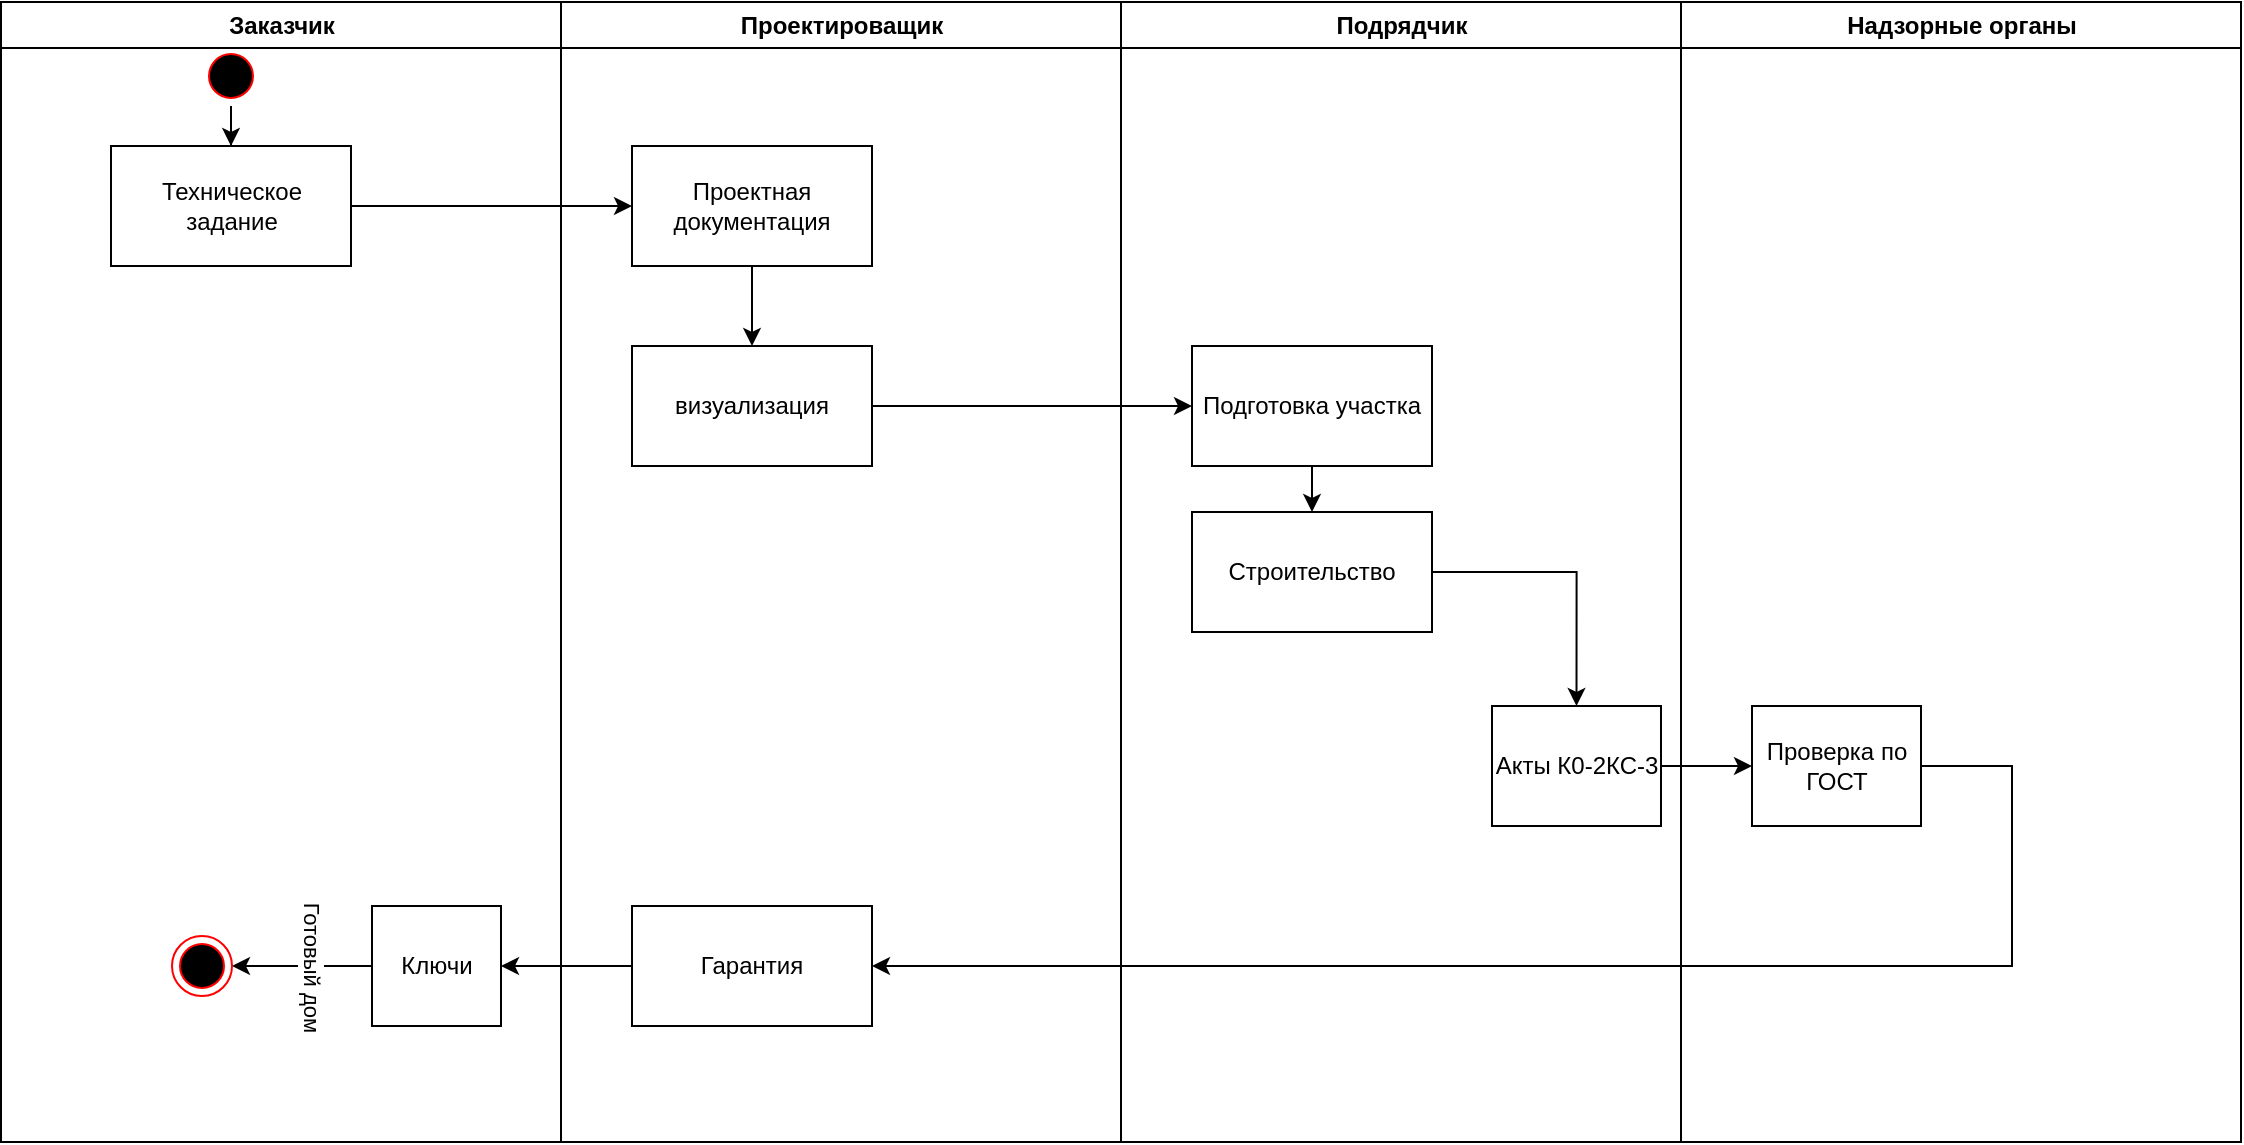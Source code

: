 <mxfile version="27.0.5">
  <diagram name="Page-1" id="e7e014a7-5840-1c2e-5031-d8a46d1fe8dd">
    <mxGraphModel dx="2025" dy="1156" grid="1" gridSize="10" guides="1" tooltips="1" connect="1" arrows="1" fold="1" page="1" pageScale="1" pageWidth="1169" pageHeight="826" background="none" math="0" shadow="0">
      <root>
        <mxCell id="0" />
        <mxCell id="1" parent="0" />
        <mxCell id="2" value="Заказчик" style="swimlane;whiteSpace=wrap" parent="1" vertex="1">
          <mxGeometry x="164.5" y="128" width="280" height="570" as="geometry" />
        </mxCell>
        <mxCell id="iN7aNiKxP-10c6p9kHCY-42" style="edgeStyle=orthogonalEdgeStyle;rounded=0;orthogonalLoop=1;jettySize=auto;html=1;entryX=0.5;entryY=0;entryDx=0;entryDy=0;" parent="2" source="5" target="iN7aNiKxP-10c6p9kHCY-41" edge="1">
          <mxGeometry relative="1" as="geometry" />
        </mxCell>
        <mxCell id="5" value="" style="ellipse;shape=startState;fillColor=#000000;strokeColor=#ff0000;" parent="2" vertex="1">
          <mxGeometry x="100" y="22" width="30" height="30" as="geometry" />
        </mxCell>
        <mxCell id="iN7aNiKxP-10c6p9kHCY-41" value="Техническое задание" style="rounded=0;whiteSpace=wrap;html=1;" parent="2" vertex="1">
          <mxGeometry x="55" y="72" width="120" height="60" as="geometry" />
        </mxCell>
        <mxCell id="iN7aNiKxP-10c6p9kHCY-73" style="edgeStyle=orthogonalEdgeStyle;rounded=0;orthogonalLoop=1;jettySize=auto;html=1;entryX=1;entryY=0.5;entryDx=0;entryDy=0;" parent="2" source="iN7aNiKxP-10c6p9kHCY-70" target="iN7aNiKxP-10c6p9kHCY-72" edge="1">
          <mxGeometry relative="1" as="geometry" />
        </mxCell>
        <mxCell id="iN7aNiKxP-10c6p9kHCY-74" value="Готовый дом" style="edgeLabel;html=1;align=center;verticalAlign=middle;resizable=0;points=[];rotation=90;" parent="iN7aNiKxP-10c6p9kHCY-73" vertex="1" connectable="0">
          <mxGeometry x="0.429" y="1" relative="1" as="geometry">
            <mxPoint x="20" y="-1" as="offset" />
          </mxGeometry>
        </mxCell>
        <mxCell id="iN7aNiKxP-10c6p9kHCY-70" value="Ключи" style="rounded=0;whiteSpace=wrap;html=1;" parent="2" vertex="1">
          <mxGeometry x="185.5" y="452" width="64.5" height="60" as="geometry" />
        </mxCell>
        <mxCell id="iN7aNiKxP-10c6p9kHCY-72" value="" style="ellipse;html=1;shape=endState;fillColor=#000000;strokeColor=#ff0000;" parent="2" vertex="1">
          <mxGeometry x="85.5" y="467" width="30" height="30" as="geometry" />
        </mxCell>
        <mxCell id="3" value="Проектироващик" style="swimlane;whiteSpace=wrap" parent="1" vertex="1">
          <mxGeometry x="444.5" y="128" width="280" height="570" as="geometry" />
        </mxCell>
        <mxCell id="iN7aNiKxP-10c6p9kHCY-49" style="edgeStyle=orthogonalEdgeStyle;rounded=0;orthogonalLoop=1;jettySize=auto;html=1;entryX=0.5;entryY=0;entryDx=0;entryDy=0;" parent="3" source="iN7aNiKxP-10c6p9kHCY-43" target="iN7aNiKxP-10c6p9kHCY-48" edge="1">
          <mxGeometry relative="1" as="geometry" />
        </mxCell>
        <mxCell id="iN7aNiKxP-10c6p9kHCY-43" value="Проектная документация" style="rounded=0;whiteSpace=wrap;html=1;" parent="3" vertex="1">
          <mxGeometry x="35.5" y="72" width="120" height="60" as="geometry" />
        </mxCell>
        <mxCell id="iN7aNiKxP-10c6p9kHCY-48" value="визуализация" style="rounded=0;whiteSpace=wrap;html=1;" parent="3" vertex="1">
          <mxGeometry x="35.5" y="172" width="120" height="60" as="geometry" />
        </mxCell>
        <mxCell id="iN7aNiKxP-10c6p9kHCY-67" value="Гарантия" style="rounded=0;whiteSpace=wrap;html=1;" parent="3" vertex="1">
          <mxGeometry x="35.5" y="452" width="120" height="60" as="geometry" />
        </mxCell>
        <mxCell id="4" value="Подрядчик" style="swimlane;whiteSpace=wrap" parent="1" vertex="1">
          <mxGeometry x="724.5" y="128" width="280" height="570" as="geometry" />
        </mxCell>
        <mxCell id="iN7aNiKxP-10c6p9kHCY-53" style="edgeStyle=orthogonalEdgeStyle;rounded=0;orthogonalLoop=1;jettySize=auto;html=1;entryX=0.5;entryY=0;entryDx=0;entryDy=0;" parent="4" source="iN7aNiKxP-10c6p9kHCY-50" edge="1">
          <mxGeometry relative="1" as="geometry">
            <mxPoint x="95.5" y="255" as="targetPoint" />
          </mxGeometry>
        </mxCell>
        <mxCell id="iN7aNiKxP-10c6p9kHCY-50" value="Подготовка участка" style="rounded=0;whiteSpace=wrap;html=1;" parent="4" vertex="1">
          <mxGeometry x="35.5" y="172" width="120" height="60" as="geometry" />
        </mxCell>
        <mxCell id="iN7aNiKxP-10c6p9kHCY-58" value="Акты К0-2КС-3" style="rounded=0;whiteSpace=wrap;html=1;" parent="4" vertex="1">
          <mxGeometry x="185.5" y="352" width="84.5" height="60" as="geometry" />
        </mxCell>
        <mxCell id="xFzo-6ytkfw9KyzJSXOq-6" style="edgeStyle=orthogonalEdgeStyle;rounded=0;orthogonalLoop=1;jettySize=auto;html=1;entryX=0.5;entryY=0;entryDx=0;entryDy=0;" parent="4" source="xFzo-6ytkfw9KyzJSXOq-5" target="iN7aNiKxP-10c6p9kHCY-58" edge="1">
          <mxGeometry relative="1" as="geometry" />
        </mxCell>
        <mxCell id="xFzo-6ytkfw9KyzJSXOq-5" value="Строительство" style="rounded=0;whiteSpace=wrap;html=1;" parent="4" vertex="1">
          <mxGeometry x="35.5" y="255" width="120" height="60" as="geometry" />
        </mxCell>
        <mxCell id="iN7aNiKxP-10c6p9kHCY-44" style="edgeStyle=orthogonalEdgeStyle;rounded=0;orthogonalLoop=1;jettySize=auto;html=1;entryX=0;entryY=0.5;entryDx=0;entryDy=0;" parent="1" source="iN7aNiKxP-10c6p9kHCY-41" target="iN7aNiKxP-10c6p9kHCY-43" edge="1">
          <mxGeometry relative="1" as="geometry" />
        </mxCell>
        <mxCell id="iN7aNiKxP-10c6p9kHCY-47" value="Надзорные органы" style="swimlane;whiteSpace=wrap;startSize=23;" parent="1" vertex="1">
          <mxGeometry x="1004.5" y="128" width="280" height="570" as="geometry" />
        </mxCell>
        <mxCell id="iN7aNiKxP-10c6p9kHCY-60" value="Проверка по ГОСТ" style="rounded=0;whiteSpace=wrap;html=1;" parent="iN7aNiKxP-10c6p9kHCY-47" vertex="1">
          <mxGeometry x="35.5" y="352" width="84.5" height="60" as="geometry" />
        </mxCell>
        <mxCell id="iN7aNiKxP-10c6p9kHCY-51" style="edgeStyle=orthogonalEdgeStyle;rounded=0;orthogonalLoop=1;jettySize=auto;html=1;entryX=0;entryY=0.5;entryDx=0;entryDy=0;" parent="1" source="iN7aNiKxP-10c6p9kHCY-48" target="iN7aNiKxP-10c6p9kHCY-50" edge="1">
          <mxGeometry relative="1" as="geometry" />
        </mxCell>
        <mxCell id="iN7aNiKxP-10c6p9kHCY-61" style="edgeStyle=orthogonalEdgeStyle;rounded=0;orthogonalLoop=1;jettySize=auto;html=1;entryX=0;entryY=0.5;entryDx=0;entryDy=0;" parent="1" source="iN7aNiKxP-10c6p9kHCY-58" target="iN7aNiKxP-10c6p9kHCY-60" edge="1">
          <mxGeometry relative="1" as="geometry" />
        </mxCell>
        <mxCell id="iN7aNiKxP-10c6p9kHCY-71" style="edgeStyle=orthogonalEdgeStyle;rounded=0;orthogonalLoop=1;jettySize=auto;html=1;entryX=1;entryY=0.5;entryDx=0;entryDy=0;" parent="1" source="iN7aNiKxP-10c6p9kHCY-67" target="iN7aNiKxP-10c6p9kHCY-70" edge="1">
          <mxGeometry relative="1" as="geometry" />
        </mxCell>
        <mxCell id="iN7aNiKxP-10c6p9kHCY-64" style="edgeStyle=orthogonalEdgeStyle;rounded=0;orthogonalLoop=1;jettySize=auto;html=1;entryX=1;entryY=0.5;entryDx=0;entryDy=0;" parent="1" source="iN7aNiKxP-10c6p9kHCY-60" target="iN7aNiKxP-10c6p9kHCY-67" edge="1">
          <mxGeometry relative="1" as="geometry">
            <mxPoint x="1200" y="580" as="targetPoint" />
            <Array as="points">
              <mxPoint x="1170" y="510" />
              <mxPoint x="1170" y="610" />
            </Array>
          </mxGeometry>
        </mxCell>
      </root>
    </mxGraphModel>
  </diagram>
</mxfile>
